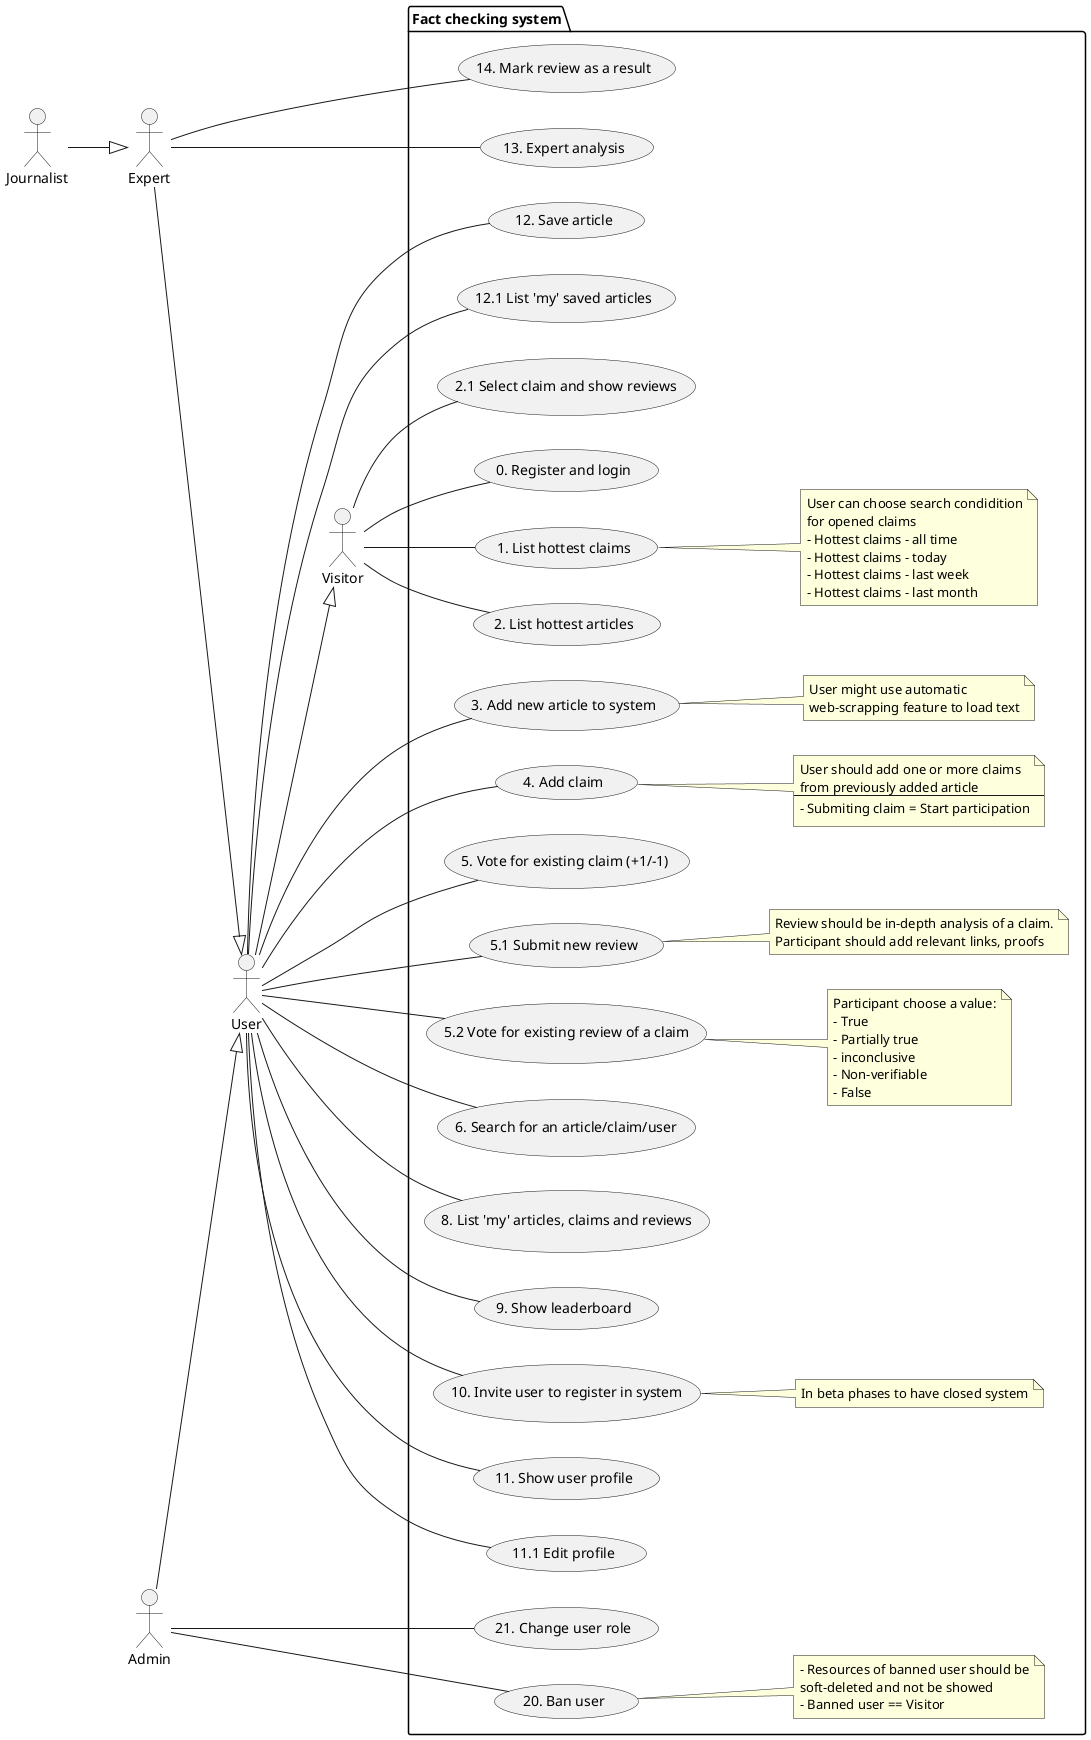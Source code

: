 @startuml System use cases
left to right direction

"Visitor" as Visitor
"User" as User
"Expert" as Expert
"Journalist" as Journalist
"Admin" as Admin

package "Fact checking system" {

  User --|> Visitor
  Expert --|> User
  Journalist --|> Expert
  Admin --|> User

  usecase UC0 as "0. Register and login"

  usecase UC1 as "1. List hottest claims"
  note right of UC1
    User can choose search condidition
    for opened claims
    - Hottest claims - all time
    - Hottest claims - today
    - Hottest claims - last week
    - Hottest claims - last month
  end note

  usecase UC2 as "2. List hottest articles"

  usecase UC2_1 as "2.1 Select claim and show reviews"

  usecase UC3 as "3. Add new article to system"
  note right of UC3
    User might use automatic
    web-scrapping feature to load text
  end note
  
  usecase UC4 as "4. Add claim"
  note right of UC4
    User should add one or more claims
    from previously added article
    --
    - Submiting claim = Start participation
  end note

  usecase UC5 as "5. Vote for existing claim (+1/-1)"

  usecase UC5_1 as "5.1 Submit new review"
  note right of UC5_1
    Review should be in-depth analysis of a claim.
    Participant should add relevant links, proofs
  end note
  
  usecase UC5_2 as "5.2 Vote for existing review of a claim"
  note right of UC5_2
    Participant choose a value:
    - True
    - Partially true
    - inconclusive
    - Non-verifiable
    - False
  end note

  usecase UC6 as "6. Search for an article/claim/user"

  usecase UC8 as "8. List 'my' articles, claims and reviews"

  usecase UC9 as "9. Show leaderboard"

  usecase UC10 as "10. Invite user to register in system"
  note right of UC10
    In beta phases to have closed system
  end note

  usecase UC11 as "11. Show user profile"
  usecase UC11_1 as "11.1 Edit profile"

  usecase UC12 as "12. Save article"
  usecase UC12_1 as "12.1 List 'my' saved articles"

  usecase UC13 as "13. Expert analysis"
  usecase UC14 as "14. Mark review as a result"
  
  usecase UC20 as "20. Ban user"
  note right of UC20
    - Resources of banned user should be
    soft-deleted and not be showed
    - Banned user == Visitor
  end note
  
  usecase UC21 as "21. Change user role"

  
    Visitor -- UC0
    Visitor -- UC1
    Visitor -- UC2
    Visitor -- UC2_1
    
    User -- UC3
    User -- UC4
    User -- UC5
    User -- UC5_1
    User -- UC5_2
    User -- UC6
    ' User -- UC7
    User -- UC8
    User -- UC9
    User -- UC10
    User -- UC11
    User -- UC11_1
    User -- UC12
    User -- UC12_1

    Expert -- UC13
    Expert -- UC14

    Admin -- UC20
    Admin -- UC21
}
@enduml